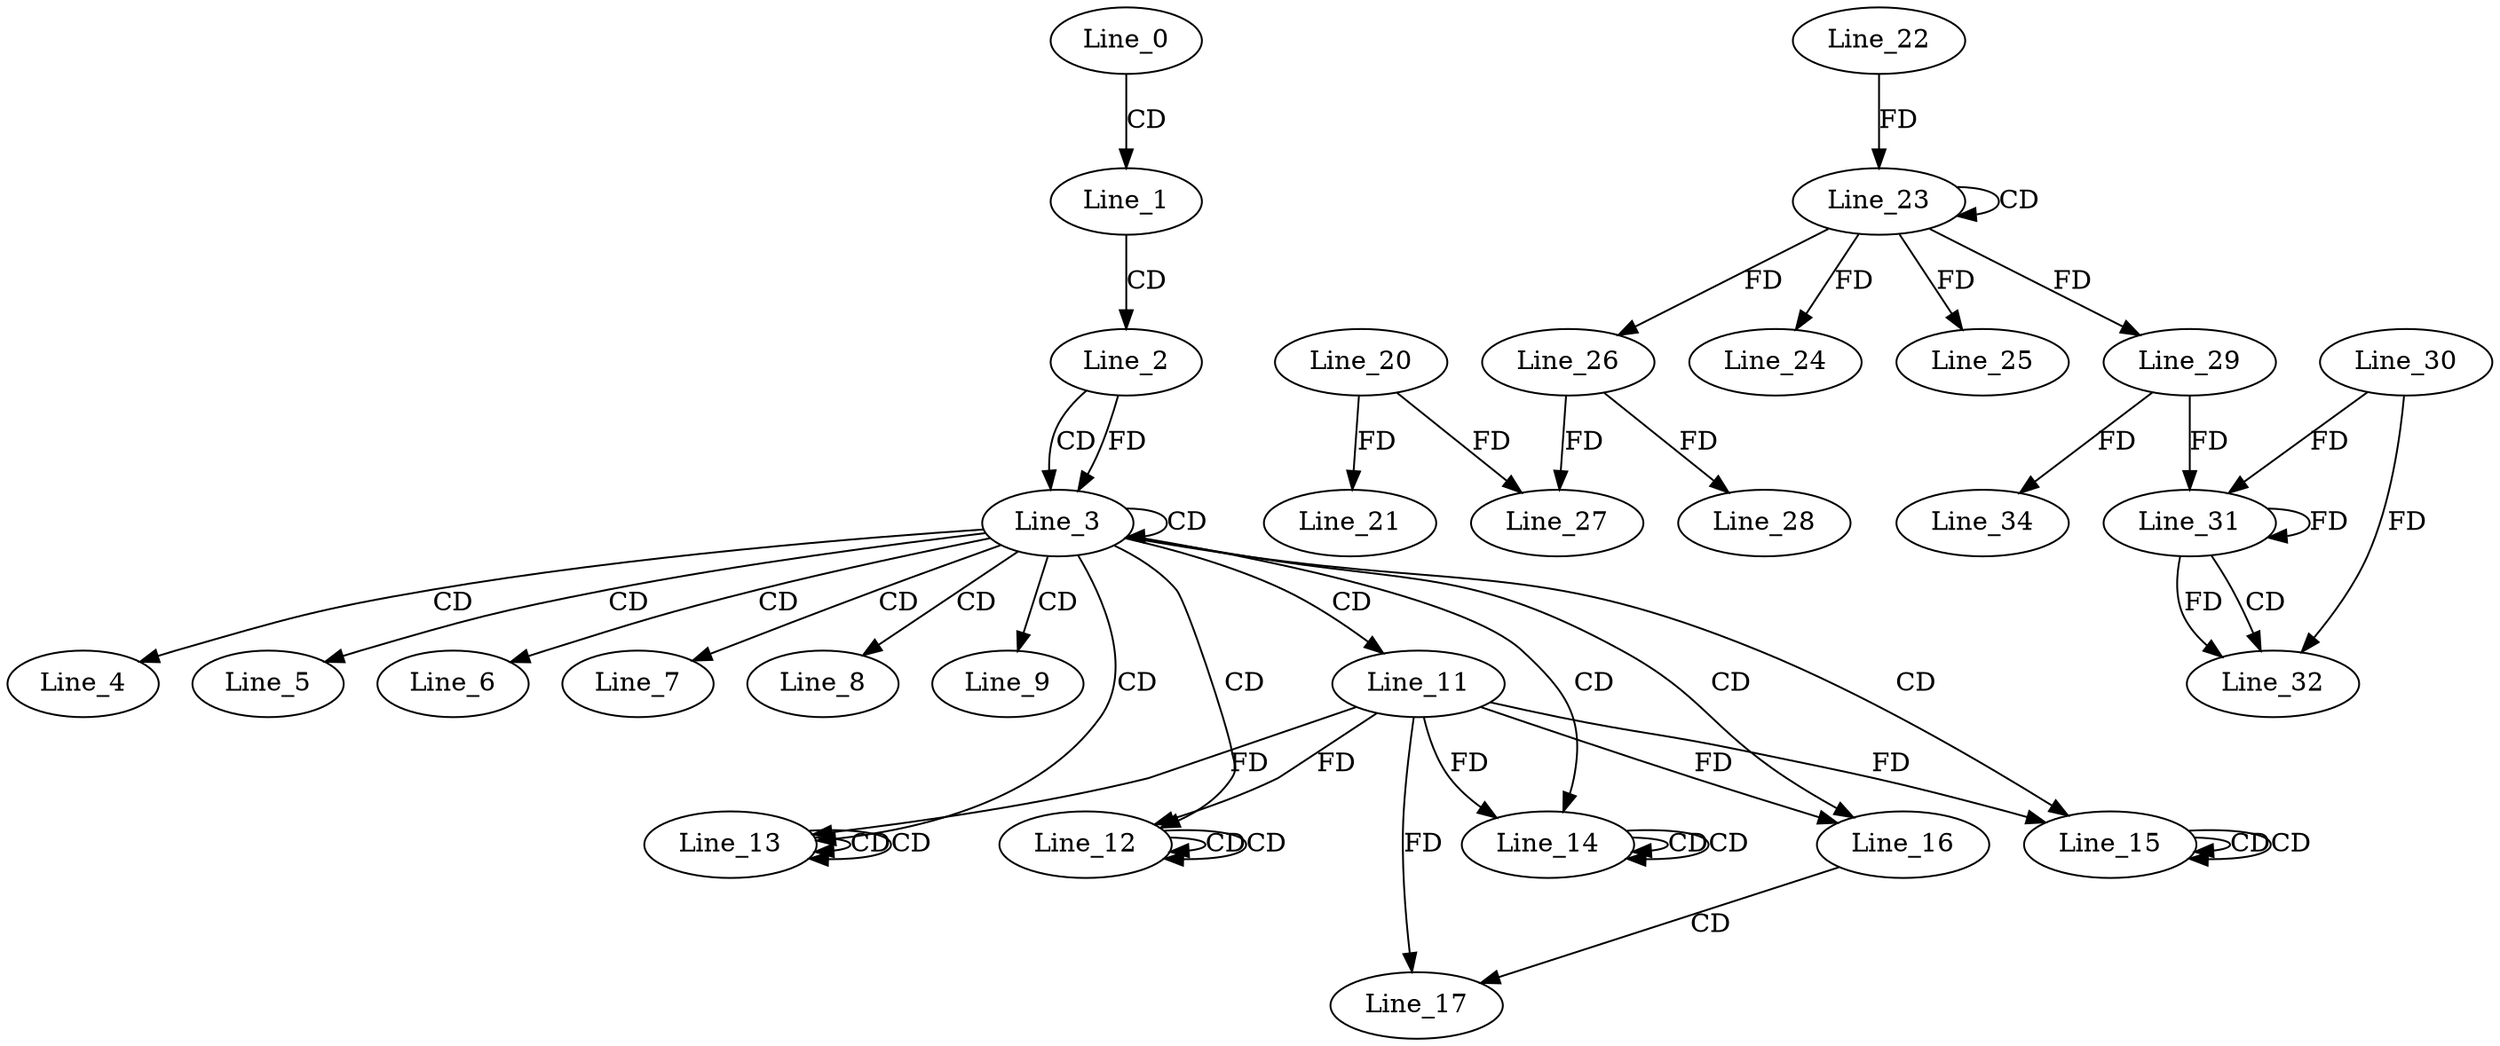 digraph G {
  Line_0;
  Line_1;
  Line_2;
  Line_3;
  Line_3;
  Line_4;
  Line_5;
  Line_6;
  Line_7;
  Line_8;
  Line_9;
  Line_11;
  Line_12;
  Line_12;
  Line_12;
  Line_13;
  Line_13;
  Line_13;
  Line_14;
  Line_14;
  Line_14;
  Line_15;
  Line_15;
  Line_15;
  Line_16;
  Line_16;
  Line_17;
  Line_17;
  Line_20;
  Line_21;
  Line_23;
  Line_23;
  Line_22;
  Line_24;
  Line_25;
  Line_26;
  Line_26;
  Line_27;
  Line_27;
  Line_28;
  Line_29;
  Line_31;
  Line_30;
  Line_31;
  Line_29;
  Line_31;
  Line_32;
  Line_34;
  Line_0 -> Line_1 [ label="CD" ];
  Line_1 -> Line_2 [ label="CD" ];
  Line_2 -> Line_3 [ label="CD" ];
  Line_3 -> Line_3 [ label="CD" ];
  Line_2 -> Line_3 [ label="FD" ];
  Line_3 -> Line_4 [ label="CD" ];
  Line_3 -> Line_5 [ label="CD" ];
  Line_3 -> Line_6 [ label="CD" ];
  Line_3 -> Line_7 [ label="CD" ];
  Line_3 -> Line_8 [ label="CD" ];
  Line_3 -> Line_9 [ label="CD" ];
  Line_3 -> Line_11 [ label="CD" ];
  Line_3 -> Line_12 [ label="CD" ];
  Line_12 -> Line_12 [ label="CD" ];
  Line_12 -> Line_12 [ label="CD" ];
  Line_11 -> Line_12 [ label="FD" ];
  Line_3 -> Line_13 [ label="CD" ];
  Line_13 -> Line_13 [ label="CD" ];
  Line_13 -> Line_13 [ label="CD" ];
  Line_11 -> Line_13 [ label="FD" ];
  Line_3 -> Line_14 [ label="CD" ];
  Line_14 -> Line_14 [ label="CD" ];
  Line_14 -> Line_14 [ label="CD" ];
  Line_11 -> Line_14 [ label="FD" ];
  Line_3 -> Line_15 [ label="CD" ];
  Line_15 -> Line_15 [ label="CD" ];
  Line_15 -> Line_15 [ label="CD" ];
  Line_11 -> Line_15 [ label="FD" ];
  Line_3 -> Line_16 [ label="CD" ];
  Line_11 -> Line_16 [ label="FD" ];
  Line_16 -> Line_17 [ label="CD" ];
  Line_11 -> Line_17 [ label="FD" ];
  Line_20 -> Line_21 [ label="FD" ];
  Line_23 -> Line_23 [ label="CD" ];
  Line_22 -> Line_23 [ label="FD" ];
  Line_23 -> Line_24 [ label="FD" ];
  Line_23 -> Line_25 [ label="FD" ];
  Line_23 -> Line_26 [ label="FD" ];
  Line_26 -> Line_27 [ label="FD" ];
  Line_20 -> Line_27 [ label="FD" ];
  Line_26 -> Line_28 [ label="FD" ];
  Line_23 -> Line_29 [ label="FD" ];
  Line_31 -> Line_31 [ label="FD" ];
  Line_30 -> Line_31 [ label="FD" ];
  Line_29 -> Line_31 [ label="FD" ];
  Line_31 -> Line_32 [ label="CD" ];
  Line_31 -> Line_32 [ label="FD" ];
  Line_30 -> Line_32 [ label="FD" ];
  Line_29 -> Line_34 [ label="FD" ];
}

